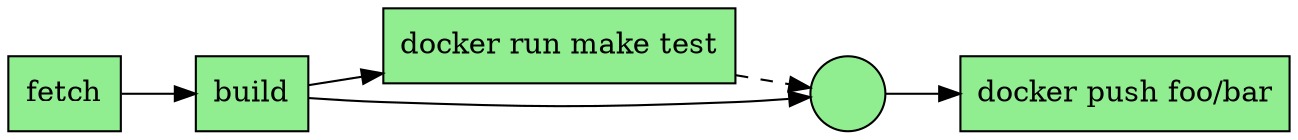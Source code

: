 digraph pipeline {
  node [shape="box"]
  rankdir=LR
  n5 [label="fetch",fillcolor="lightgreen",style="filled"]
  n4 [label="build",fillcolor="lightgreen",style="filled"]
  n5 -> n4
  n3 [label="docker run make test",fillcolor="lightgreen",style="filled"]
  n4 -> n3
  n2 [label="",fillcolor="lightgreen",style="filled",shape="circle"]
  n3 -> n2 [style="dashed"]
  n4 -> n2
  n1 [label="docker push foo/bar",fillcolor="lightgreen",style="filled"]
  n2 -> n1
  }
